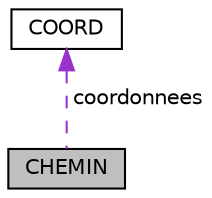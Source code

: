 digraph "CHEMIN"
{
  edge [fontname="Helvetica",fontsize="10",labelfontname="Helvetica",labelfontsize="10"];
  node [fontname="Helvetica",fontsize="10",shape=record];
  Node1 [label="CHEMIN",height=0.2,width=0.4,color="black", fillcolor="grey75", style="filled", fontcolor="black"];
  Node2 -> Node1 [dir="back",color="darkorchid3",fontsize="10",style="dashed",label=" coordonnees" ,fontname="Helvetica"];
  Node2 [label="COORD",height=0.2,width=0.4,color="black", fillcolor="white", style="filled",URL="$structCOORD.html"];
}
